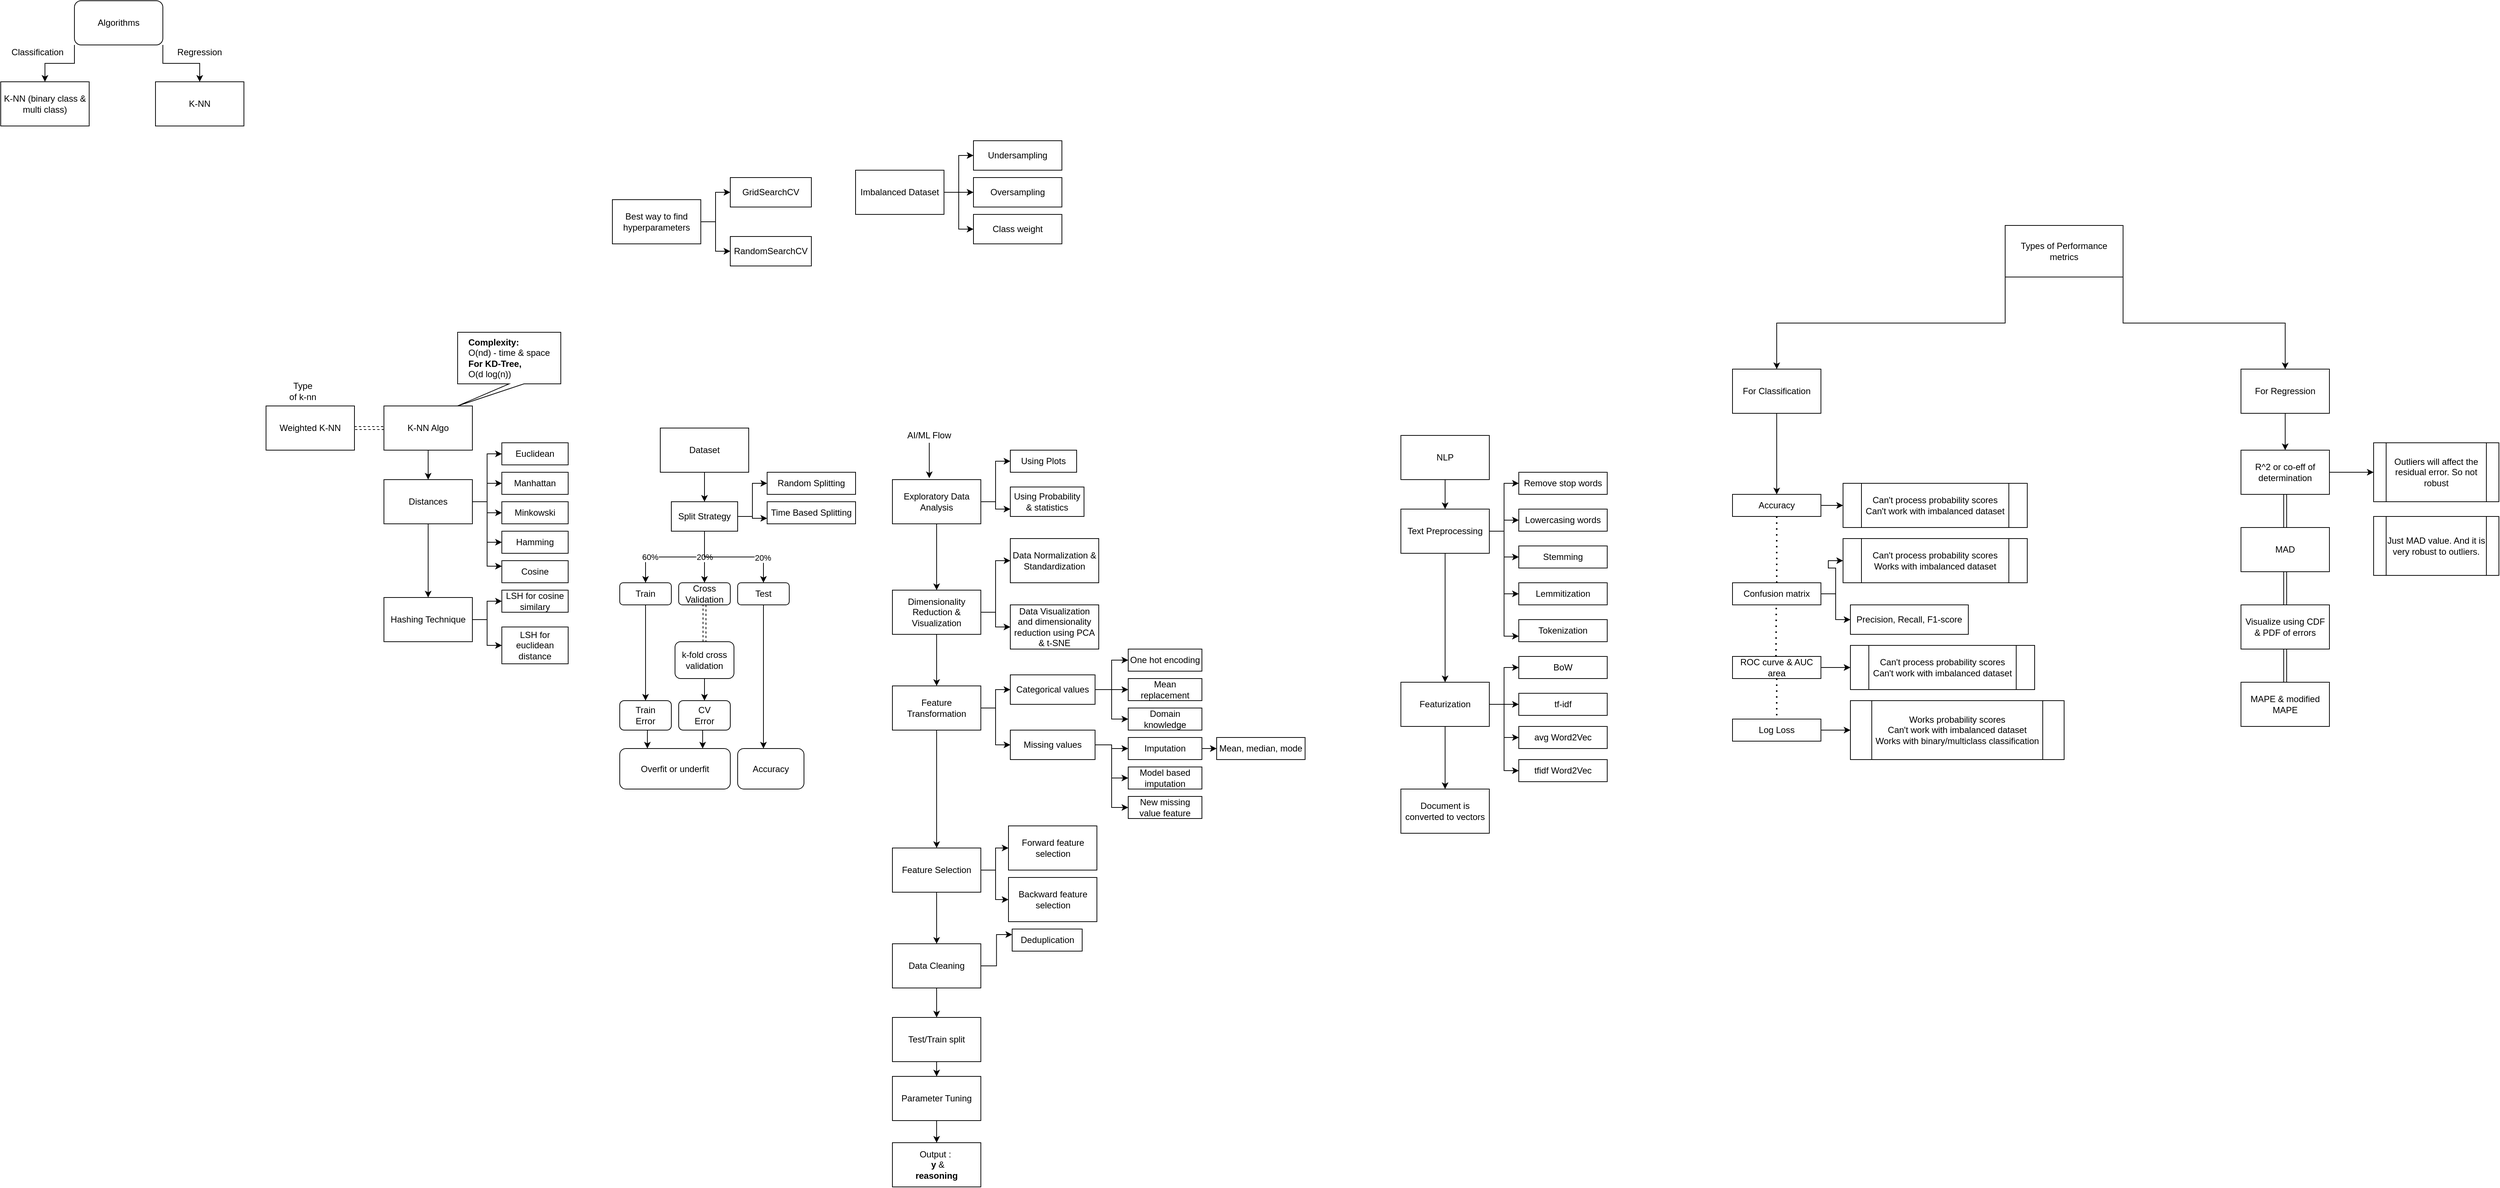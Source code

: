 <mxfile version="14.6.13" type="device"><diagram id="F2ODBDzO7vjDHXGizSf6" name="Page-1"><mxGraphModel dx="1796" dy="1700" grid="1" gridSize="10" guides="1" tooltips="1" connect="1" arrows="1" fold="1" page="1" pageScale="1" pageWidth="850" pageHeight="1100" math="0" shadow="0"><root><mxCell id="0"/><mxCell id="1" parent="0"/><mxCell id="Cwf6KG1BG-QAqQzvERkC-20" value="" style="group" parent="1" vertex="1" connectable="0"><mxGeometry x="1090" y="30" width="300" height="550" as="geometry"/></mxCell><mxCell id="WrWavOq7Yr5DWH5_AyZo-20" value="NLP" style="rounded=0;whiteSpace=wrap;html=1;" parent="Cwf6KG1BG-QAqQzvERkC-20" vertex="1"><mxGeometry width="120" height="60" as="geometry"/></mxCell><mxCell id="WrWavOq7Yr5DWH5_AyZo-21" value="Text Preprocessing" style="rounded=0;whiteSpace=wrap;html=1;" parent="Cwf6KG1BG-QAqQzvERkC-20" vertex="1"><mxGeometry y="100" width="120" height="60" as="geometry"/></mxCell><mxCell id="WrWavOq7Yr5DWH5_AyZo-26" style="edgeStyle=orthogonalEdgeStyle;rounded=0;orthogonalLoop=1;jettySize=auto;html=1;exitX=0.5;exitY=1;exitDx=0;exitDy=0;entryX=0.5;entryY=0;entryDx=0;entryDy=0;" parent="Cwf6KG1BG-QAqQzvERkC-20" source="WrWavOq7Yr5DWH5_AyZo-20" target="WrWavOq7Yr5DWH5_AyZo-21" edge="1"><mxGeometry relative="1" as="geometry"/></mxCell><mxCell id="WrWavOq7Yr5DWH5_AyZo-22" value="Remove stop words" style="rounded=0;whiteSpace=wrap;html=1;" parent="Cwf6KG1BG-QAqQzvERkC-20" vertex="1"><mxGeometry x="160" y="50" width="120" height="30" as="geometry"/></mxCell><mxCell id="WrWavOq7Yr5DWH5_AyZo-27" style="edgeStyle=orthogonalEdgeStyle;rounded=0;orthogonalLoop=1;jettySize=auto;html=1;exitX=1;exitY=0.5;exitDx=0;exitDy=0;entryX=0;entryY=0.5;entryDx=0;entryDy=0;" parent="Cwf6KG1BG-QAqQzvERkC-20" source="WrWavOq7Yr5DWH5_AyZo-21" target="WrWavOq7Yr5DWH5_AyZo-22" edge="1"><mxGeometry relative="1" as="geometry"/></mxCell><mxCell id="WrWavOq7Yr5DWH5_AyZo-24" value="Lowercasing words" style="rounded=0;whiteSpace=wrap;html=1;" parent="Cwf6KG1BG-QAqQzvERkC-20" vertex="1"><mxGeometry x="160" y="100" width="120" height="30" as="geometry"/></mxCell><mxCell id="WrWavOq7Yr5DWH5_AyZo-28" style="edgeStyle=orthogonalEdgeStyle;rounded=0;orthogonalLoop=1;jettySize=auto;html=1;exitX=1;exitY=0.5;exitDx=0;exitDy=0;entryX=0;entryY=0.5;entryDx=0;entryDy=0;" parent="Cwf6KG1BG-QAqQzvERkC-20" source="WrWavOq7Yr5DWH5_AyZo-21" target="WrWavOq7Yr5DWH5_AyZo-24" edge="1"><mxGeometry relative="1" as="geometry"/></mxCell><mxCell id="WrWavOq7Yr5DWH5_AyZo-25" value="Stemming" style="rounded=0;whiteSpace=wrap;html=1;" parent="Cwf6KG1BG-QAqQzvERkC-20" vertex="1"><mxGeometry x="160" y="150" width="120" height="30" as="geometry"/></mxCell><mxCell id="WrWavOq7Yr5DWH5_AyZo-29" style="edgeStyle=orthogonalEdgeStyle;rounded=0;orthogonalLoop=1;jettySize=auto;html=1;exitX=1;exitY=0.5;exitDx=0;exitDy=0;entryX=0;entryY=0.5;entryDx=0;entryDy=0;" parent="Cwf6KG1BG-QAqQzvERkC-20" source="WrWavOq7Yr5DWH5_AyZo-21" target="WrWavOq7Yr5DWH5_AyZo-25" edge="1"><mxGeometry relative="1" as="geometry"/></mxCell><mxCell id="WrWavOq7Yr5DWH5_AyZo-30" value="Lemmitization" style="rounded=0;whiteSpace=wrap;html=1;" parent="Cwf6KG1BG-QAqQzvERkC-20" vertex="1"><mxGeometry x="160" y="200" width="120" height="30" as="geometry"/></mxCell><mxCell id="WrWavOq7Yr5DWH5_AyZo-31" style="edgeStyle=orthogonalEdgeStyle;rounded=0;orthogonalLoop=1;jettySize=auto;html=1;exitX=1;exitY=0.5;exitDx=0;exitDy=0;entryX=0;entryY=0.5;entryDx=0;entryDy=0;" parent="Cwf6KG1BG-QAqQzvERkC-20" source="WrWavOq7Yr5DWH5_AyZo-21" target="WrWavOq7Yr5DWH5_AyZo-30" edge="1"><mxGeometry relative="1" as="geometry"/></mxCell><mxCell id="PNEmw1UrmevMGKhgiC8M-1" value="Tokenization" style="rounded=0;whiteSpace=wrap;html=1;" parent="Cwf6KG1BG-QAqQzvERkC-20" vertex="1"><mxGeometry x="160" y="250" width="120" height="30" as="geometry"/></mxCell><mxCell id="PNEmw1UrmevMGKhgiC8M-2" style="edgeStyle=orthogonalEdgeStyle;rounded=0;orthogonalLoop=1;jettySize=auto;html=1;exitX=1;exitY=0.5;exitDx=0;exitDy=0;entryX=0;entryY=0.75;entryDx=0;entryDy=0;" parent="Cwf6KG1BG-QAqQzvERkC-20" source="WrWavOq7Yr5DWH5_AyZo-21" target="PNEmw1UrmevMGKhgiC8M-1" edge="1"><mxGeometry relative="1" as="geometry"/></mxCell><mxCell id="xm6juGzg31P7nFTGXNyb-53" style="edgeStyle=orthogonalEdgeStyle;rounded=0;orthogonalLoop=1;jettySize=auto;html=1;exitX=1;exitY=0.5;exitDx=0;exitDy=0;entryX=0;entryY=0.5;entryDx=0;entryDy=0;" parent="Cwf6KG1BG-QAqQzvERkC-20" source="PNEmw1UrmevMGKhgiC8M-3" target="xm6juGzg31P7nFTGXNyb-52" edge="1"><mxGeometry relative="1" as="geometry"/></mxCell><mxCell id="PNEmw1UrmevMGKhgiC8M-3" value="Featurization" style="rounded=0;whiteSpace=wrap;html=1;" parent="Cwf6KG1BG-QAqQzvERkC-20" vertex="1"><mxGeometry y="335" width="120" height="60" as="geometry"/></mxCell><mxCell id="PNEmw1UrmevMGKhgiC8M-10" style="edgeStyle=orthogonalEdgeStyle;rounded=0;orthogonalLoop=1;jettySize=auto;html=1;exitX=0.5;exitY=1;exitDx=0;exitDy=0;" parent="Cwf6KG1BG-QAqQzvERkC-20" source="WrWavOq7Yr5DWH5_AyZo-21" target="PNEmw1UrmevMGKhgiC8M-3" edge="1"><mxGeometry relative="1" as="geometry"/></mxCell><mxCell id="PNEmw1UrmevMGKhgiC8M-4" value="BoW" style="rounded=0;whiteSpace=wrap;html=1;" parent="Cwf6KG1BG-QAqQzvERkC-20" vertex="1"><mxGeometry x="160" y="300" width="120" height="30" as="geometry"/></mxCell><mxCell id="PNEmw1UrmevMGKhgiC8M-7" style="edgeStyle=orthogonalEdgeStyle;rounded=0;orthogonalLoop=1;jettySize=auto;html=1;exitX=1;exitY=0.5;exitDx=0;exitDy=0;entryX=0;entryY=0.5;entryDx=0;entryDy=0;" parent="Cwf6KG1BG-QAqQzvERkC-20" source="PNEmw1UrmevMGKhgiC8M-3" target="PNEmw1UrmevMGKhgiC8M-4" edge="1"><mxGeometry relative="1" as="geometry"/></mxCell><mxCell id="PNEmw1UrmevMGKhgiC8M-5" value="tf-idf" style="rounded=0;whiteSpace=wrap;html=1;" parent="Cwf6KG1BG-QAqQzvERkC-20" vertex="1"><mxGeometry x="160" y="350" width="120" height="30" as="geometry"/></mxCell><mxCell id="PNEmw1UrmevMGKhgiC8M-8" style="edgeStyle=orthogonalEdgeStyle;rounded=0;orthogonalLoop=1;jettySize=auto;html=1;exitX=1;exitY=0.5;exitDx=0;exitDy=0;entryX=0;entryY=0.5;entryDx=0;entryDy=0;" parent="Cwf6KG1BG-QAqQzvERkC-20" source="PNEmw1UrmevMGKhgiC8M-3" target="PNEmw1UrmevMGKhgiC8M-5" edge="1"><mxGeometry relative="1" as="geometry"/></mxCell><mxCell id="PNEmw1UrmevMGKhgiC8M-6" value="avg Word2Vec" style="rounded=0;whiteSpace=wrap;html=1;" parent="Cwf6KG1BG-QAqQzvERkC-20" vertex="1"><mxGeometry x="160" y="395" width="120" height="30" as="geometry"/></mxCell><mxCell id="PNEmw1UrmevMGKhgiC8M-9" style="edgeStyle=orthogonalEdgeStyle;rounded=0;orthogonalLoop=1;jettySize=auto;html=1;exitX=1;exitY=0.5;exitDx=0;exitDy=0;entryX=0;entryY=0.5;entryDx=0;entryDy=0;" parent="Cwf6KG1BG-QAqQzvERkC-20" source="PNEmw1UrmevMGKhgiC8M-3" target="PNEmw1UrmevMGKhgiC8M-6" edge="1"><mxGeometry relative="1" as="geometry"/></mxCell><mxCell id="PNEmw1UrmevMGKhgiC8M-49" value="Document is converted to vectors" style="rounded=0;whiteSpace=wrap;html=1;" parent="Cwf6KG1BG-QAqQzvERkC-20" vertex="1"><mxGeometry y="480" width="120" height="60" as="geometry"/></mxCell><mxCell id="PNEmw1UrmevMGKhgiC8M-50" style="edgeStyle=orthogonalEdgeStyle;rounded=0;orthogonalLoop=1;jettySize=auto;html=1;exitX=0.5;exitY=1;exitDx=0;exitDy=0;entryX=0.5;entryY=0;entryDx=0;entryDy=0;" parent="Cwf6KG1BG-QAqQzvERkC-20" source="PNEmw1UrmevMGKhgiC8M-3" target="PNEmw1UrmevMGKhgiC8M-49" edge="1"><mxGeometry relative="1" as="geometry"/></mxCell><mxCell id="xm6juGzg31P7nFTGXNyb-52" value="tfidf Word2Vec" style="rounded=0;whiteSpace=wrap;html=1;" parent="Cwf6KG1BG-QAqQzvERkC-20" vertex="1"><mxGeometry x="160" y="440" width="120" height="30" as="geometry"/></mxCell><mxCell id="Cwf6KG1BG-QAqQzvERkC-17" value="" style="group" parent="1" vertex="1" connectable="0"><mxGeometry x="-450" y="-40" width="410" height="310" as="geometry"/></mxCell><mxCell id="PNEmw1UrmevMGKhgiC8M-12" value="K-NN Algo" style="rounded=0;whiteSpace=wrap;html=1;" parent="Cwf6KG1BG-QAqQzvERkC-17" vertex="1"><mxGeometry x="160" y="30" width="120" height="60" as="geometry"/></mxCell><mxCell id="PNEmw1UrmevMGKhgiC8M-13" value="Distances" style="rounded=0;whiteSpace=wrap;html=1;" parent="Cwf6KG1BG-QAqQzvERkC-17" vertex="1"><mxGeometry x="160" y="130" width="120" height="60" as="geometry"/></mxCell><mxCell id="PNEmw1UrmevMGKhgiC8M-24" value="" style="edgeStyle=orthogonalEdgeStyle;rounded=0;orthogonalLoop=1;jettySize=auto;html=1;" parent="Cwf6KG1BG-QAqQzvERkC-17" source="PNEmw1UrmevMGKhgiC8M-12" target="PNEmw1UrmevMGKhgiC8M-13" edge="1"><mxGeometry relative="1" as="geometry"/></mxCell><mxCell id="PNEmw1UrmevMGKhgiC8M-14" value="Euclidean" style="rounded=0;whiteSpace=wrap;html=1;" parent="Cwf6KG1BG-QAqQzvERkC-17" vertex="1"><mxGeometry x="320" y="80" width="90" height="30" as="geometry"/></mxCell><mxCell id="PNEmw1UrmevMGKhgiC8M-19" style="edgeStyle=orthogonalEdgeStyle;rounded=0;orthogonalLoop=1;jettySize=auto;html=1;exitX=1;exitY=0.5;exitDx=0;exitDy=0;entryX=0;entryY=0.5;entryDx=0;entryDy=0;" parent="Cwf6KG1BG-QAqQzvERkC-17" source="PNEmw1UrmevMGKhgiC8M-13" target="PNEmw1UrmevMGKhgiC8M-14" edge="1"><mxGeometry relative="1" as="geometry"/></mxCell><mxCell id="PNEmw1UrmevMGKhgiC8M-15" value="Manhattan" style="rounded=0;whiteSpace=wrap;html=1;" parent="Cwf6KG1BG-QAqQzvERkC-17" vertex="1"><mxGeometry x="320" y="120" width="90" height="30" as="geometry"/></mxCell><mxCell id="PNEmw1UrmevMGKhgiC8M-20" style="edgeStyle=orthogonalEdgeStyle;rounded=0;orthogonalLoop=1;jettySize=auto;html=1;exitX=1;exitY=0.5;exitDx=0;exitDy=0;entryX=0;entryY=0.5;entryDx=0;entryDy=0;" parent="Cwf6KG1BG-QAqQzvERkC-17" source="PNEmw1UrmevMGKhgiC8M-13" target="PNEmw1UrmevMGKhgiC8M-15" edge="1"><mxGeometry relative="1" as="geometry"/></mxCell><mxCell id="PNEmw1UrmevMGKhgiC8M-16" value="Minkowski" style="rounded=0;whiteSpace=wrap;html=1;" parent="Cwf6KG1BG-QAqQzvERkC-17" vertex="1"><mxGeometry x="320" y="160" width="90" height="30" as="geometry"/></mxCell><mxCell id="PNEmw1UrmevMGKhgiC8M-21" style="edgeStyle=orthogonalEdgeStyle;rounded=0;orthogonalLoop=1;jettySize=auto;html=1;exitX=1;exitY=0.5;exitDx=0;exitDy=0;entryX=0;entryY=0.5;entryDx=0;entryDy=0;" parent="Cwf6KG1BG-QAqQzvERkC-17" source="PNEmw1UrmevMGKhgiC8M-13" target="PNEmw1UrmevMGKhgiC8M-16" edge="1"><mxGeometry relative="1" as="geometry"/></mxCell><mxCell id="PNEmw1UrmevMGKhgiC8M-17" value="Hamming" style="rounded=0;whiteSpace=wrap;html=1;" parent="Cwf6KG1BG-QAqQzvERkC-17" vertex="1"><mxGeometry x="320" y="200" width="90" height="30" as="geometry"/></mxCell><mxCell id="PNEmw1UrmevMGKhgiC8M-22" style="edgeStyle=orthogonalEdgeStyle;rounded=0;orthogonalLoop=1;jettySize=auto;html=1;exitX=1;exitY=0.5;exitDx=0;exitDy=0;entryX=0;entryY=0.5;entryDx=0;entryDy=0;" parent="Cwf6KG1BG-QAqQzvERkC-17" source="PNEmw1UrmevMGKhgiC8M-13" target="PNEmw1UrmevMGKhgiC8M-17" edge="1"><mxGeometry relative="1" as="geometry"/></mxCell><mxCell id="PNEmw1UrmevMGKhgiC8M-18" value="Cosine" style="rounded=0;whiteSpace=wrap;html=1;" parent="Cwf6KG1BG-QAqQzvERkC-17" vertex="1"><mxGeometry x="320" y="240" width="90" height="30" as="geometry"/></mxCell><mxCell id="PNEmw1UrmevMGKhgiC8M-23" style="edgeStyle=orthogonalEdgeStyle;rounded=0;orthogonalLoop=1;jettySize=auto;html=1;exitX=1;exitY=0.5;exitDx=0;exitDy=0;entryX=0;entryY=0.25;entryDx=0;entryDy=0;" parent="Cwf6KG1BG-QAqQzvERkC-17" source="PNEmw1UrmevMGKhgiC8M-13" target="PNEmw1UrmevMGKhgiC8M-18" edge="1"><mxGeometry relative="1" as="geometry"/></mxCell><mxCell id="Cwf6KG1BG-QAqQzvERkC-14" value="" style="edgeStyle=orthogonalEdgeStyle;rounded=0;orthogonalLoop=1;jettySize=auto;html=1;dashed=1;shape=link;" parent="Cwf6KG1BG-QAqQzvERkC-17" source="Cwf6KG1BG-QAqQzvERkC-11" target="PNEmw1UrmevMGKhgiC8M-12" edge="1"><mxGeometry relative="1" as="geometry"/></mxCell><mxCell id="Cwf6KG1BG-QAqQzvERkC-11" value="Weighted K-NN" style="rounded=0;whiteSpace=wrap;html=1;" parent="Cwf6KG1BG-QAqQzvERkC-17" vertex="1"><mxGeometry y="30" width="120" height="60" as="geometry"/></mxCell><mxCell id="Cwf6KG1BG-QAqQzvERkC-16" value="Type of k-nn" style="text;html=1;strokeColor=none;fillColor=none;align=center;verticalAlign=middle;whiteSpace=wrap;rounded=0;" parent="Cwf6KG1BG-QAqQzvERkC-17" vertex="1"><mxGeometry x="30" width="40" height="20" as="geometry"/></mxCell><mxCell id="1Vk41qf_jX3vutOnbQxd-5" style="edgeStyle=orthogonalEdgeStyle;rounded=0;orthogonalLoop=1;jettySize=auto;html=1;exitX=1;exitY=0.5;exitDx=0;exitDy=0;entryX=0;entryY=0.5;entryDx=0;entryDy=0;" parent="Cwf6KG1BG-QAqQzvERkC-17" source="1Vk41qf_jX3vutOnbQxd-1" target="1Vk41qf_jX3vutOnbQxd-3" edge="1"><mxGeometry relative="1" as="geometry"/></mxCell><mxCell id="1Vk41qf_jX3vutOnbQxd-1" value="Hashing Technique" style="rounded=0;whiteSpace=wrap;html=1;" parent="Cwf6KG1BG-QAqQzvERkC-17" vertex="1"><mxGeometry x="160" y="290" width="120" height="60" as="geometry"/></mxCell><mxCell id="1Vk41qf_jX3vutOnbQxd-3" value="LSH for cosine similary" style="rounded=0;whiteSpace=wrap;html=1;" parent="Cwf6KG1BG-QAqQzvERkC-17" vertex="1"><mxGeometry x="320" y="280" width="90" height="30" as="geometry"/></mxCell><mxCell id="Cwf6KG1BG-QAqQzvERkC-18" value="" style="group" parent="1" vertex="1" connectable="0"><mxGeometry x="30" y="20" width="340" height="510" as="geometry"/></mxCell><mxCell id="PNEmw1UrmevMGKhgiC8M-25" value="Split Strategy" style="rounded=0;whiteSpace=wrap;html=1;" parent="Cwf6KG1BG-QAqQzvERkC-18" vertex="1"><mxGeometry x="70" y="100" width="90" height="40" as="geometry"/></mxCell><mxCell id="PNEmw1UrmevMGKhgiC8M-26" value="Train" style="rounded=1;whiteSpace=wrap;html=1;" parent="Cwf6KG1BG-QAqQzvERkC-18" vertex="1"><mxGeometry y="210" width="70" height="30" as="geometry"/></mxCell><mxCell id="PNEmw1UrmevMGKhgiC8M-29" style="edgeStyle=orthogonalEdgeStyle;rounded=0;orthogonalLoop=1;jettySize=auto;html=1;exitX=0.5;exitY=1;exitDx=0;exitDy=0;entryX=0.5;entryY=0;entryDx=0;entryDy=0;" parent="Cwf6KG1BG-QAqQzvERkC-18" source="PNEmw1UrmevMGKhgiC8M-25" target="PNEmw1UrmevMGKhgiC8M-26" edge="1"><mxGeometry relative="1" as="geometry"/></mxCell><mxCell id="PNEmw1UrmevMGKhgiC8M-34" value="60%" style="edgeLabel;html=1;align=center;verticalAlign=middle;resizable=0;points=[];" parent="PNEmw1UrmevMGKhgiC8M-29" vertex="1" connectable="0"><mxGeometry x="0.462" relative="1" as="geometry"><mxPoint as="offset"/></mxGeometry></mxCell><mxCell id="PNEmw1UrmevMGKhgiC8M-27" value="Cross Validation" style="rounded=1;whiteSpace=wrap;html=1;" parent="Cwf6KG1BG-QAqQzvERkC-18" vertex="1"><mxGeometry x="80" y="210" width="70" height="30" as="geometry"/></mxCell><mxCell id="Cwf6KG1BG-QAqQzvERkC-5" value="20%" style="edgeStyle=orthogonalEdgeStyle;rounded=0;orthogonalLoop=1;jettySize=auto;html=1;exitX=0.5;exitY=1;exitDx=0;exitDy=0;entryX=0.5;entryY=0;entryDx=0;entryDy=0;" parent="Cwf6KG1BG-QAqQzvERkC-18" source="PNEmw1UrmevMGKhgiC8M-25" target="PNEmw1UrmevMGKhgiC8M-27" edge="1"><mxGeometry relative="1" as="geometry"/></mxCell><mxCell id="PNEmw1UrmevMGKhgiC8M-28" value="Test" style="rounded=1;whiteSpace=wrap;html=1;" parent="Cwf6KG1BG-QAqQzvERkC-18" vertex="1"><mxGeometry x="160" y="210" width="70" height="30" as="geometry"/></mxCell><mxCell id="PNEmw1UrmevMGKhgiC8M-31" style="edgeStyle=orthogonalEdgeStyle;rounded=0;orthogonalLoop=1;jettySize=auto;html=1;exitX=0.5;exitY=1;exitDx=0;exitDy=0;entryX=0.5;entryY=0;entryDx=0;entryDy=0;" parent="Cwf6KG1BG-QAqQzvERkC-18" source="PNEmw1UrmevMGKhgiC8M-25" target="PNEmw1UrmevMGKhgiC8M-28" edge="1"><mxGeometry relative="1" as="geometry"/></mxCell><mxCell id="PNEmw1UrmevMGKhgiC8M-36" value="20%" style="edgeLabel;html=1;align=center;verticalAlign=middle;resizable=0;points=[];" parent="PNEmw1UrmevMGKhgiC8M-31" vertex="1" connectable="0"><mxGeometry x="0.523" y="-1" relative="1" as="geometry"><mxPoint as="offset"/></mxGeometry></mxCell><mxCell id="PNEmw1UrmevMGKhgiC8M-32" value="k-fold cross validation" style="rounded=1;whiteSpace=wrap;html=1;" parent="Cwf6KG1BG-QAqQzvERkC-18" vertex="1"><mxGeometry x="75" y="290" width="80" height="50" as="geometry"/></mxCell><mxCell id="Cwf6KG1BG-QAqQzvERkC-15" value="" style="edgeStyle=orthogonalEdgeStyle;shape=link;rounded=0;orthogonalLoop=1;jettySize=auto;html=1;dashed=1;" parent="Cwf6KG1BG-QAqQzvERkC-18" source="PNEmw1UrmevMGKhgiC8M-27" target="PNEmw1UrmevMGKhgiC8M-32" edge="1"><mxGeometry relative="1" as="geometry"/></mxCell><mxCell id="PNEmw1UrmevMGKhgiC8M-38" value="Train&lt;br&gt;Error" style="rounded=1;whiteSpace=wrap;html=1;" parent="Cwf6KG1BG-QAqQzvERkC-18" vertex="1"><mxGeometry y="370" width="70" height="40" as="geometry"/></mxCell><mxCell id="PNEmw1UrmevMGKhgiC8M-40" style="edgeStyle=orthogonalEdgeStyle;rounded=0;orthogonalLoop=1;jettySize=auto;html=1;exitX=0.5;exitY=1;exitDx=0;exitDy=0;entryX=0.5;entryY=0;entryDx=0;entryDy=0;" parent="Cwf6KG1BG-QAqQzvERkC-18" source="PNEmw1UrmevMGKhgiC8M-26" target="PNEmw1UrmevMGKhgiC8M-38" edge="1"><mxGeometry relative="1" as="geometry"/></mxCell><mxCell id="PNEmw1UrmevMGKhgiC8M-39" value="CV&lt;br&gt;Error" style="rounded=1;whiteSpace=wrap;html=1;" parent="Cwf6KG1BG-QAqQzvERkC-18" vertex="1"><mxGeometry x="80" y="370" width="70" height="40" as="geometry"/></mxCell><mxCell id="PNEmw1UrmevMGKhgiC8M-41" style="edgeStyle=orthogonalEdgeStyle;rounded=0;orthogonalLoop=1;jettySize=auto;html=1;exitX=0.5;exitY=1;exitDx=0;exitDy=0;entryX=0.5;entryY=0;entryDx=0;entryDy=0;" parent="Cwf6KG1BG-QAqQzvERkC-18" source="PNEmw1UrmevMGKhgiC8M-32" target="PNEmw1UrmevMGKhgiC8M-39" edge="1"><mxGeometry relative="1" as="geometry"/></mxCell><mxCell id="PNEmw1UrmevMGKhgiC8M-42" value="Overfit or underfit" style="rounded=1;whiteSpace=wrap;html=1;" parent="Cwf6KG1BG-QAqQzvERkC-18" vertex="1"><mxGeometry y="435" width="150" height="55" as="geometry"/></mxCell><mxCell id="PNEmw1UrmevMGKhgiC8M-43" style="edgeStyle=orthogonalEdgeStyle;rounded=0;orthogonalLoop=1;jettySize=auto;html=1;exitX=0.5;exitY=1;exitDx=0;exitDy=0;entryX=0.25;entryY=0;entryDx=0;entryDy=0;" parent="Cwf6KG1BG-QAqQzvERkC-18" source="PNEmw1UrmevMGKhgiC8M-38" target="PNEmw1UrmevMGKhgiC8M-42" edge="1"><mxGeometry relative="1" as="geometry"/></mxCell><mxCell id="PNEmw1UrmevMGKhgiC8M-44" style="edgeStyle=orthogonalEdgeStyle;rounded=0;orthogonalLoop=1;jettySize=auto;html=1;exitX=0.5;exitY=1;exitDx=0;exitDy=0;entryX=0.75;entryY=0;entryDx=0;entryDy=0;" parent="Cwf6KG1BG-QAqQzvERkC-18" source="PNEmw1UrmevMGKhgiC8M-39" target="PNEmw1UrmevMGKhgiC8M-42" edge="1"><mxGeometry relative="1" as="geometry"/></mxCell><mxCell id="PNEmw1UrmevMGKhgiC8M-47" value="Accuracy" style="rounded=1;whiteSpace=wrap;html=1;" parent="Cwf6KG1BG-QAqQzvERkC-18" vertex="1"><mxGeometry x="160" y="435" width="90" height="55" as="geometry"/></mxCell><mxCell id="PNEmw1UrmevMGKhgiC8M-48" style="edgeStyle=orthogonalEdgeStyle;rounded=0;orthogonalLoop=1;jettySize=auto;html=1;exitX=0.5;exitY=1;exitDx=0;exitDy=0;entryX=0.389;entryY=0;entryDx=0;entryDy=0;entryPerimeter=0;" parent="Cwf6KG1BG-QAqQzvERkC-18" source="PNEmw1UrmevMGKhgiC8M-28" target="PNEmw1UrmevMGKhgiC8M-47" edge="1"><mxGeometry relative="1" as="geometry"/></mxCell><mxCell id="Cwf6KG1BG-QAqQzvERkC-1" value="Random Splitting" style="rounded=0;whiteSpace=wrap;html=1;" parent="Cwf6KG1BG-QAqQzvERkC-18" vertex="1"><mxGeometry x="200" y="60" width="120" height="30" as="geometry"/></mxCell><mxCell id="Cwf6KG1BG-QAqQzvERkC-9" style="edgeStyle=orthogonalEdgeStyle;rounded=0;orthogonalLoop=1;jettySize=auto;html=1;exitX=1;exitY=0.5;exitDx=0;exitDy=0;entryX=0;entryY=0.5;entryDx=0;entryDy=0;" parent="Cwf6KG1BG-QAqQzvERkC-18" source="PNEmw1UrmevMGKhgiC8M-25" target="Cwf6KG1BG-QAqQzvERkC-1" edge="1"><mxGeometry relative="1" as="geometry"/></mxCell><mxCell id="Cwf6KG1BG-QAqQzvERkC-2" value="Time Based Splitting" style="rounded=0;whiteSpace=wrap;html=1;" parent="Cwf6KG1BG-QAqQzvERkC-18" vertex="1"><mxGeometry x="200" y="100" width="120" height="30" as="geometry"/></mxCell><mxCell id="Cwf6KG1BG-QAqQzvERkC-10" style="edgeStyle=orthogonalEdgeStyle;rounded=0;orthogonalLoop=1;jettySize=auto;html=1;exitX=1;exitY=0.5;exitDx=0;exitDy=0;entryX=0;entryY=0.75;entryDx=0;entryDy=0;" parent="Cwf6KG1BG-QAqQzvERkC-18" source="PNEmw1UrmevMGKhgiC8M-25" target="Cwf6KG1BG-QAqQzvERkC-2" edge="1"><mxGeometry relative="1" as="geometry"/></mxCell><mxCell id="Cwf6KG1BG-QAqQzvERkC-8" style="edgeStyle=orthogonalEdgeStyle;rounded=0;orthogonalLoop=1;jettySize=auto;html=1;exitX=0.5;exitY=1;exitDx=0;exitDy=0;entryX=0.5;entryY=0;entryDx=0;entryDy=0;" parent="Cwf6KG1BG-QAqQzvERkC-18" source="Cwf6KG1BG-QAqQzvERkC-7" target="PNEmw1UrmevMGKhgiC8M-25" edge="1"><mxGeometry relative="1" as="geometry"/></mxCell><mxCell id="Cwf6KG1BG-QAqQzvERkC-7" value="Dataset" style="rounded=0;whiteSpace=wrap;html=1;" parent="Cwf6KG1BG-QAqQzvERkC-18" vertex="1"><mxGeometry x="55" width="120" height="60" as="geometry"/></mxCell><mxCell id="xm6juGzg31P7nFTGXNyb-12" style="edgeStyle=orthogonalEdgeStyle;rounded=0;orthogonalLoop=1;jettySize=auto;html=1;exitX=0;exitY=1;exitDx=0;exitDy=0;" parent="1" source="Cwf6KG1BG-QAqQzvERkC-24" target="xm6juGzg31P7nFTGXNyb-10" edge="1"><mxGeometry relative="1" as="geometry"/></mxCell><mxCell id="xm6juGzg31P7nFTGXNyb-13" style="edgeStyle=orthogonalEdgeStyle;rounded=0;orthogonalLoop=1;jettySize=auto;html=1;exitX=1;exitY=1;exitDx=0;exitDy=0;" parent="1" source="Cwf6KG1BG-QAqQzvERkC-24" target="xm6juGzg31P7nFTGXNyb-11" edge="1"><mxGeometry relative="1" as="geometry"/></mxCell><mxCell id="Cwf6KG1BG-QAqQzvERkC-24" value="Algorithms" style="rounded=1;whiteSpace=wrap;html=1;" parent="1" vertex="1"><mxGeometry x="-710" y="-560" width="120" height="60" as="geometry"/></mxCell><mxCell id="1Vk41qf_jX3vutOnbQxd-2" style="edgeStyle=orthogonalEdgeStyle;rounded=0;orthogonalLoop=1;jettySize=auto;html=1;exitX=0.5;exitY=1;exitDx=0;exitDy=0;" parent="1" source="PNEmw1UrmevMGKhgiC8M-13" edge="1"><mxGeometry relative="1" as="geometry"><mxPoint x="-230" y="250" as="targetPoint"/></mxGeometry></mxCell><mxCell id="1Vk41qf_jX3vutOnbQxd-4" value="LSH for euclidean distance" style="rounded=0;whiteSpace=wrap;html=1;" parent="1" vertex="1"><mxGeometry x="-130" y="290" width="90" height="50" as="geometry"/></mxCell><mxCell id="1Vk41qf_jX3vutOnbQxd-6" style="edgeStyle=orthogonalEdgeStyle;rounded=0;orthogonalLoop=1;jettySize=auto;html=1;exitX=1;exitY=0.5;exitDx=0;exitDy=0;entryX=0;entryY=0.5;entryDx=0;entryDy=0;" parent="1" source="1Vk41qf_jX3vutOnbQxd-1" target="1Vk41qf_jX3vutOnbQxd-4" edge="1"><mxGeometry relative="1" as="geometry"/></mxCell><mxCell id="1Vk41qf_jX3vutOnbQxd-10" style="edgeStyle=orthogonalEdgeStyle;rounded=0;orthogonalLoop=1;jettySize=auto;html=1;exitX=1;exitY=0.5;exitDx=0;exitDy=0;entryX=0;entryY=0.5;entryDx=0;entryDy=0;" parent="1" source="1Vk41qf_jX3vutOnbQxd-7" target="1Vk41qf_jX3vutOnbQxd-9" edge="1"><mxGeometry relative="1" as="geometry"><mxPoint x="160" y="-220" as="targetPoint"/></mxGeometry></mxCell><mxCell id="1Vk41qf_jX3vutOnbQxd-12" style="edgeStyle=orthogonalEdgeStyle;rounded=0;orthogonalLoop=1;jettySize=auto;html=1;exitX=1;exitY=0.5;exitDx=0;exitDy=0;entryX=0;entryY=0.5;entryDx=0;entryDy=0;" parent="1" source="1Vk41qf_jX3vutOnbQxd-7" target="1Vk41qf_jX3vutOnbQxd-8" edge="1"><mxGeometry relative="1" as="geometry"/></mxCell><mxCell id="1Vk41qf_jX3vutOnbQxd-7" value="Best way to find hyperparameters" style="rounded=0;whiteSpace=wrap;html=1;" parent="1" vertex="1"><mxGeometry x="20" y="-290" width="120" height="60" as="geometry"/></mxCell><mxCell id="1Vk41qf_jX3vutOnbQxd-8" value="GridSearchCV" style="rounded=0;whiteSpace=wrap;html=1;" parent="1" vertex="1"><mxGeometry x="180" y="-320" width="110" height="40" as="geometry"/></mxCell><mxCell id="1Vk41qf_jX3vutOnbQxd-9" value="RandomSearchCV" style="rounded=0;whiteSpace=wrap;html=1;" parent="1" vertex="1"><mxGeometry x="180" y="-240" width="110" height="40" as="geometry"/></mxCell><mxCell id="xm6juGzg31P7nFTGXNyb-5" value="&lt;div style=&quot;text-align: left&quot;&gt;&lt;b&gt;Complexity:&lt;/b&gt;&lt;/div&gt;&lt;div style=&quot;text-align: left&quot;&gt;O(nd) - time &amp;amp; space&lt;/div&gt;&lt;div style=&quot;text-align: left&quot;&gt;&lt;b&gt;For KD-Tree,&lt;/b&gt;&lt;/div&gt;&lt;div style=&quot;text-align: left&quot;&gt;O(d log(n))&lt;/div&gt;" style="shape=callout;whiteSpace=wrap;html=1;perimeter=calloutPerimeter;position2=0;" parent="1" vertex="1"><mxGeometry x="-190" y="-110" width="140" height="100" as="geometry"/></mxCell><mxCell id="xm6juGzg31P7nFTGXNyb-10" value="K-NN (binary class &amp;amp; multi class)" style="rounded=0;whiteSpace=wrap;html=1;" parent="1" vertex="1"><mxGeometry x="-810" y="-450" width="120" height="60" as="geometry"/></mxCell><mxCell id="xm6juGzg31P7nFTGXNyb-11" value="K-NN" style="rounded=0;whiteSpace=wrap;html=1;" parent="1" vertex="1"><mxGeometry x="-600" y="-450" width="120" height="60" as="geometry"/></mxCell><mxCell id="xm6juGzg31P7nFTGXNyb-14" value="Classification" style="text;html=1;strokeColor=none;fillColor=none;align=center;verticalAlign=middle;whiteSpace=wrap;rounded=0;" parent="1" vertex="1"><mxGeometry x="-780" y="-500" width="40" height="20" as="geometry"/></mxCell><mxCell id="xm6juGzg31P7nFTGXNyb-15" value="Regression" style="text;html=1;strokeColor=none;fillColor=none;align=center;verticalAlign=middle;whiteSpace=wrap;rounded=0;" parent="1" vertex="1"><mxGeometry x="-560" y="-500" width="40" height="20" as="geometry"/></mxCell><mxCell id="xm6juGzg31P7nFTGXNyb-22" style="edgeStyle=orthogonalEdgeStyle;rounded=0;orthogonalLoop=1;jettySize=auto;html=1;exitX=1;exitY=0.5;exitDx=0;exitDy=0;entryX=0;entryY=0.5;entryDx=0;entryDy=0;" parent="1" source="xm6juGzg31P7nFTGXNyb-17" target="xm6juGzg31P7nFTGXNyb-18" edge="1"><mxGeometry relative="1" as="geometry"/></mxCell><mxCell id="xm6juGzg31P7nFTGXNyb-23" style="edgeStyle=orthogonalEdgeStyle;rounded=0;orthogonalLoop=1;jettySize=auto;html=1;exitX=1;exitY=0.5;exitDx=0;exitDy=0;entryX=0;entryY=0.5;entryDx=0;entryDy=0;" parent="1" source="xm6juGzg31P7nFTGXNyb-17" target="xm6juGzg31P7nFTGXNyb-20" edge="1"><mxGeometry relative="1" as="geometry"/></mxCell><mxCell id="xm6juGzg31P7nFTGXNyb-24" style="edgeStyle=orthogonalEdgeStyle;rounded=0;orthogonalLoop=1;jettySize=auto;html=1;exitX=1;exitY=0.5;exitDx=0;exitDy=0;entryX=0;entryY=0.5;entryDx=0;entryDy=0;" parent="1" source="xm6juGzg31P7nFTGXNyb-17" target="xm6juGzg31P7nFTGXNyb-21" edge="1"><mxGeometry relative="1" as="geometry"/></mxCell><mxCell id="xm6juGzg31P7nFTGXNyb-17" value="Imbalanced Dataset" style="rounded=0;whiteSpace=wrap;html=1;" parent="1" vertex="1"><mxGeometry x="350" y="-330" width="120" height="60" as="geometry"/></mxCell><mxCell id="xm6juGzg31P7nFTGXNyb-18" value="Undersampling" style="rounded=0;whiteSpace=wrap;html=1;" parent="1" vertex="1"><mxGeometry x="510" y="-370" width="120" height="40" as="geometry"/></mxCell><mxCell id="xm6juGzg31P7nFTGXNyb-20" value="Oversampling" style="rounded=0;whiteSpace=wrap;html=1;" parent="1" vertex="1"><mxGeometry x="510" y="-320" width="120" height="40" as="geometry"/></mxCell><mxCell id="xm6juGzg31P7nFTGXNyb-21" value="Class weight" style="rounded=0;whiteSpace=wrap;html=1;" parent="1" vertex="1"><mxGeometry x="510" y="-270" width="120" height="40" as="geometry"/></mxCell><mxCell id="Cwf6KG1BG-QAqQzvERkC-21" value="Test/Train split" style="rounded=0;whiteSpace=wrap;html=1;" parent="1" vertex="1"><mxGeometry x="400" y="820" width="120" height="60" as="geometry"/></mxCell><mxCell id="Cwf6KG1BG-QAqQzvERkC-22" value="" style="edgeStyle=orthogonalEdgeStyle;rounded=0;orthogonalLoop=1;jettySize=auto;html=1;" parent="1" source="WrWavOq7Yr5DWH5_AyZo-14" target="Cwf6KG1BG-QAqQzvERkC-21" edge="1"><mxGeometry x="400" y="230" as="geometry"/></mxCell><mxCell id="WrWavOq7Yr5DWH5_AyZo-1" value="AI/ML Flow" style="text;html=1;strokeColor=none;fillColor=none;align=center;verticalAlign=middle;whiteSpace=wrap;rounded=0;" parent="1" vertex="1"><mxGeometry x="400" y="20" width="100" height="20" as="geometry"/></mxCell><mxCell id="WrWavOq7Yr5DWH5_AyZo-2" value="Exploratory Data Analysis" style="rounded=0;whiteSpace=wrap;html=1;" parent="1" vertex="1"><mxGeometry x="400" y="90" width="120" height="60" as="geometry"/></mxCell><mxCell id="WrWavOq7Yr5DWH5_AyZo-3" style="edgeStyle=orthogonalEdgeStyle;rounded=0;orthogonalLoop=1;jettySize=auto;html=1;exitX=0.5;exitY=1;exitDx=0;exitDy=0;entryX=0.417;entryY=-0.033;entryDx=0;entryDy=0;entryPerimeter=0;" parent="1" source="WrWavOq7Yr5DWH5_AyZo-1" target="WrWavOq7Yr5DWH5_AyZo-2" edge="1"><mxGeometry x="400" y="20" as="geometry"/></mxCell><mxCell id="WrWavOq7Yr5DWH5_AyZo-4" value="Using Plots" style="rounded=0;whiteSpace=wrap;html=1;" parent="1" vertex="1"><mxGeometry x="560" y="50" width="90" height="30" as="geometry"/></mxCell><mxCell id="WrWavOq7Yr5DWH5_AyZo-7" style="edgeStyle=orthogonalEdgeStyle;rounded=0;orthogonalLoop=1;jettySize=auto;html=1;exitX=1;exitY=0.5;exitDx=0;exitDy=0;entryX=0;entryY=0.5;entryDx=0;entryDy=0;" parent="1" source="WrWavOq7Yr5DWH5_AyZo-2" target="WrWavOq7Yr5DWH5_AyZo-4" edge="1"><mxGeometry x="400" y="20" as="geometry"/></mxCell><mxCell id="WrWavOq7Yr5DWH5_AyZo-5" value="Using Probability &amp;amp; statistics" style="rounded=0;whiteSpace=wrap;html=1;" parent="1" vertex="1"><mxGeometry x="560" y="100" width="100" height="40" as="geometry"/></mxCell><mxCell id="WrWavOq7Yr5DWH5_AyZo-8" style="edgeStyle=orthogonalEdgeStyle;rounded=0;orthogonalLoop=1;jettySize=auto;html=1;exitX=1;exitY=0.5;exitDx=0;exitDy=0;entryX=0;entryY=0.75;entryDx=0;entryDy=0;" parent="1" source="WrWavOq7Yr5DWH5_AyZo-2" target="WrWavOq7Yr5DWH5_AyZo-5" edge="1"><mxGeometry x="400" y="20" as="geometry"/></mxCell><mxCell id="xm6juGzg31P7nFTGXNyb-50" style="edgeStyle=orthogonalEdgeStyle;rounded=0;orthogonalLoop=1;jettySize=auto;html=1;exitX=0.5;exitY=1;exitDx=0;exitDy=0;entryX=0.5;entryY=0;entryDx=0;entryDy=0;" parent="1" source="WrWavOq7Yr5DWH5_AyZo-6" target="xm6juGzg31P7nFTGXNyb-38" edge="1"><mxGeometry relative="1" as="geometry"/></mxCell><mxCell id="WrWavOq7Yr5DWH5_AyZo-6" value="Dimensionality Reduction &amp;amp; Visualization" style="rounded=0;whiteSpace=wrap;html=1;" parent="1" vertex="1"><mxGeometry x="400" y="240" width="120" height="60" as="geometry"/></mxCell><mxCell id="WrWavOq7Yr5DWH5_AyZo-9" style="edgeStyle=orthogonalEdgeStyle;rounded=0;orthogonalLoop=1;jettySize=auto;html=1;exitX=0.5;exitY=1;exitDx=0;exitDy=0;entryX=0.5;entryY=0;entryDx=0;entryDy=0;" parent="1" source="WrWavOq7Yr5DWH5_AyZo-2" target="WrWavOq7Yr5DWH5_AyZo-6" edge="1"><mxGeometry x="400" y="20" as="geometry"/></mxCell><mxCell id="WrWavOq7Yr5DWH5_AyZo-10" value="Data Normalization &amp;amp; Standardization" style="rounded=0;whiteSpace=wrap;html=1;" parent="1" vertex="1"><mxGeometry x="560" y="170" width="120" height="60" as="geometry"/></mxCell><mxCell id="WrWavOq7Yr5DWH5_AyZo-12" style="edgeStyle=orthogonalEdgeStyle;rounded=0;orthogonalLoop=1;jettySize=auto;html=1;exitX=1;exitY=0.5;exitDx=0;exitDy=0;entryX=0;entryY=0.5;entryDx=0;entryDy=0;" parent="1" source="WrWavOq7Yr5DWH5_AyZo-6" target="WrWavOq7Yr5DWH5_AyZo-10" edge="1"><mxGeometry x="400" y="20" as="geometry"/></mxCell><mxCell id="WrWavOq7Yr5DWH5_AyZo-11" value="Data Visualization and dimensionality reduction using PCA &amp;amp; t-SNE" style="rounded=0;whiteSpace=wrap;html=1;" parent="1" vertex="1"><mxGeometry x="560" y="260" width="120" height="60" as="geometry"/></mxCell><mxCell id="WrWavOq7Yr5DWH5_AyZo-13" style="edgeStyle=orthogonalEdgeStyle;rounded=0;orthogonalLoop=1;jettySize=auto;html=1;exitX=1;exitY=0.5;exitDx=0;exitDy=0;entryX=0;entryY=0.5;entryDx=0;entryDy=0;" parent="1" source="WrWavOq7Yr5DWH5_AyZo-6" target="WrWavOq7Yr5DWH5_AyZo-11" edge="1"><mxGeometry x="400" y="20" as="geometry"/></mxCell><mxCell id="WrWavOq7Yr5DWH5_AyZo-14" value="Data Cleaning" style="rounded=0;whiteSpace=wrap;html=1;" parent="1" vertex="1"><mxGeometry x="400" y="720" width="120" height="60" as="geometry"/></mxCell><mxCell id="WrWavOq7Yr5DWH5_AyZo-16" value="Deduplication" style="rounded=0;whiteSpace=wrap;html=1;" parent="1" vertex="1"><mxGeometry x="562.5" y="700" width="95" height="30" as="geometry"/></mxCell><mxCell id="WrWavOq7Yr5DWH5_AyZo-18" style="edgeStyle=orthogonalEdgeStyle;rounded=0;orthogonalLoop=1;jettySize=auto;html=1;exitX=1;exitY=0.5;exitDx=0;exitDy=0;entryX=0;entryY=0.25;entryDx=0;entryDy=0;" parent="1" source="WrWavOq7Yr5DWH5_AyZo-14" target="WrWavOq7Yr5DWH5_AyZo-16" edge="1"><mxGeometry x="400" y="230" as="geometry"/></mxCell><mxCell id="xm6juGzg31P7nFTGXNyb-32" style="edgeStyle=orthogonalEdgeStyle;rounded=0;orthogonalLoop=1;jettySize=auto;html=1;exitX=1;exitY=0.5;exitDx=0;exitDy=0;entryX=0;entryY=0.5;entryDx=0;entryDy=0;" parent="1" source="xm6juGzg31P7nFTGXNyb-1" target="xm6juGzg31P7nFTGXNyb-31" edge="1"><mxGeometry relative="1" as="geometry"/></mxCell><mxCell id="xm6juGzg31P7nFTGXNyb-34" style="edgeStyle=orthogonalEdgeStyle;rounded=0;orthogonalLoop=1;jettySize=auto;html=1;exitX=1;exitY=0.5;exitDx=0;exitDy=0;entryX=0;entryY=0.5;entryDx=0;entryDy=0;" parent="1" source="xm6juGzg31P7nFTGXNyb-1" target="xm6juGzg31P7nFTGXNyb-33" edge="1"><mxGeometry relative="1" as="geometry"/></mxCell><mxCell id="xm6juGzg31P7nFTGXNyb-39" value="" style="edgeStyle=orthogonalEdgeStyle;rounded=0;orthogonalLoop=1;jettySize=auto;html=1;" parent="1" source="xm6juGzg31P7nFTGXNyb-1" target="WrWavOq7Yr5DWH5_AyZo-14" edge="1"><mxGeometry relative="1" as="geometry"/></mxCell><mxCell id="xm6juGzg31P7nFTGXNyb-1" value="Feature Selection" style="rounded=0;whiteSpace=wrap;html=1;" parent="1" vertex="1"><mxGeometry x="400" y="590" width="120" height="60" as="geometry"/></mxCell><mxCell id="xm6juGzg31P7nFTGXNyb-26" value="" style="edgeStyle=orthogonalEdgeStyle;rounded=0;orthogonalLoop=1;jettySize=auto;html=1;" parent="1" source="1Vk41qf_jX3vutOnbQxd-13" target="xm6juGzg31P7nFTGXNyb-25" edge="1"><mxGeometry relative="1" as="geometry"/></mxCell><mxCell id="1Vk41qf_jX3vutOnbQxd-13" value="Parameter Tuning" style="rounded=0;whiteSpace=wrap;html=1;" parent="1" vertex="1"><mxGeometry x="400" y="900" width="120" height="60" as="geometry"/></mxCell><mxCell id="1Vk41qf_jX3vutOnbQxd-14" value="" style="edgeStyle=orthogonalEdgeStyle;rounded=0;orthogonalLoop=1;jettySize=auto;html=1;" parent="1" source="Cwf6KG1BG-QAqQzvERkC-21" target="1Vk41qf_jX3vutOnbQxd-13" edge="1"><mxGeometry relative="1" as="geometry"/></mxCell><mxCell id="xm6juGzg31P7nFTGXNyb-25" value="Output :&amp;nbsp;&lt;br&gt;&lt;b&gt;&amp;nbsp;y &lt;/b&gt;&amp;amp;&lt;br&gt;&lt;b&gt;reasoning&lt;/b&gt;" style="rounded=0;whiteSpace=wrap;html=1;" parent="1" vertex="1"><mxGeometry x="400" y="990" width="120" height="60" as="geometry"/></mxCell><mxCell id="xm6juGzg31P7nFTGXNyb-31" value="Forward feature selection" style="rounded=0;whiteSpace=wrap;html=1;" parent="1" vertex="1"><mxGeometry x="557.5" y="560" width="120" height="60" as="geometry"/></mxCell><mxCell id="xm6juGzg31P7nFTGXNyb-33" value="Backward feature selection" style="rounded=0;whiteSpace=wrap;html=1;" parent="1" vertex="1"><mxGeometry x="557.5" y="630" width="120" height="60" as="geometry"/></mxCell><mxCell id="xm6juGzg31P7nFTGXNyb-42" style="edgeStyle=orthogonalEdgeStyle;rounded=0;orthogonalLoop=1;jettySize=auto;html=1;exitX=1;exitY=0.5;exitDx=0;exitDy=0;" parent="1" source="xm6juGzg31P7nFTGXNyb-38" target="xm6juGzg31P7nFTGXNyb-41" edge="1"><mxGeometry relative="1" as="geometry"/></mxCell><mxCell id="xm6juGzg31P7nFTGXNyb-51" style="edgeStyle=orthogonalEdgeStyle;rounded=0;orthogonalLoop=1;jettySize=auto;html=1;exitX=0.5;exitY=1;exitDx=0;exitDy=0;entryX=0.5;entryY=0;entryDx=0;entryDy=0;" parent="1" source="xm6juGzg31P7nFTGXNyb-38" target="xm6juGzg31P7nFTGXNyb-1" edge="1"><mxGeometry relative="1" as="geometry"/></mxCell><mxCell id="xm6juGzg31P7nFTGXNyb-55" style="edgeStyle=orthogonalEdgeStyle;rounded=0;orthogonalLoop=1;jettySize=auto;html=1;exitX=1;exitY=0.5;exitDx=0;exitDy=0;entryX=0;entryY=0.5;entryDx=0;entryDy=0;" parent="1" source="xm6juGzg31P7nFTGXNyb-38" target="xm6juGzg31P7nFTGXNyb-54" edge="1"><mxGeometry relative="1" as="geometry"/></mxCell><mxCell id="xm6juGzg31P7nFTGXNyb-38" value="Feature Transformation" style="rounded=0;whiteSpace=wrap;html=1;" parent="1" vertex="1"><mxGeometry x="400" y="370" width="120" height="60" as="geometry"/></mxCell><mxCell id="xm6juGzg31P7nFTGXNyb-47" style="edgeStyle=orthogonalEdgeStyle;rounded=0;orthogonalLoop=1;jettySize=auto;html=1;exitX=1;exitY=0.5;exitDx=0;exitDy=0;entryX=0;entryY=0.5;entryDx=0;entryDy=0;" parent="1" source="xm6juGzg31P7nFTGXNyb-41" target="xm6juGzg31P7nFTGXNyb-43" edge="1"><mxGeometry relative="1" as="geometry"/></mxCell><mxCell id="xm6juGzg31P7nFTGXNyb-48" style="edgeStyle=orthogonalEdgeStyle;rounded=0;orthogonalLoop=1;jettySize=auto;html=1;exitX=1;exitY=0.5;exitDx=0;exitDy=0;" parent="1" source="xm6juGzg31P7nFTGXNyb-41" target="xm6juGzg31P7nFTGXNyb-44" edge="1"><mxGeometry relative="1" as="geometry"/></mxCell><mxCell id="xm6juGzg31P7nFTGXNyb-49" style="edgeStyle=orthogonalEdgeStyle;rounded=0;orthogonalLoop=1;jettySize=auto;html=1;exitX=1;exitY=0.5;exitDx=0;exitDy=0;entryX=0;entryY=0.5;entryDx=0;entryDy=0;" parent="1" source="xm6juGzg31P7nFTGXNyb-41" target="xm6juGzg31P7nFTGXNyb-45" edge="1"><mxGeometry relative="1" as="geometry"/></mxCell><mxCell id="xm6juGzg31P7nFTGXNyb-41" value="Categorical values" style="rounded=0;whiteSpace=wrap;html=1;" parent="1" vertex="1"><mxGeometry x="560" y="355" width="115" height="40" as="geometry"/></mxCell><mxCell id="xm6juGzg31P7nFTGXNyb-43" value="One hot encoding" style="rounded=0;whiteSpace=wrap;html=1;" parent="1" vertex="1"><mxGeometry x="720" y="320" width="100" height="30" as="geometry"/></mxCell><mxCell id="xm6juGzg31P7nFTGXNyb-44" value="Mean replacement" style="rounded=0;whiteSpace=wrap;html=1;" parent="1" vertex="1"><mxGeometry x="720" y="360" width="100" height="30" as="geometry"/></mxCell><mxCell id="xm6juGzg31P7nFTGXNyb-45" value="Domain knowledge" style="rounded=0;whiteSpace=wrap;html=1;" parent="1" vertex="1"><mxGeometry x="720" y="400" width="100" height="30" as="geometry"/></mxCell><mxCell id="xm6juGzg31P7nFTGXNyb-58" style="edgeStyle=orthogonalEdgeStyle;rounded=0;orthogonalLoop=1;jettySize=auto;html=1;exitX=1;exitY=0.5;exitDx=0;exitDy=0;entryX=0;entryY=0.5;entryDx=0;entryDy=0;" parent="1" source="xm6juGzg31P7nFTGXNyb-54" target="xm6juGzg31P7nFTGXNyb-56" edge="1"><mxGeometry relative="1" as="geometry"/></mxCell><mxCell id="xm6juGzg31P7nFTGXNyb-62" style="edgeStyle=orthogonalEdgeStyle;rounded=0;orthogonalLoop=1;jettySize=auto;html=1;exitX=1;exitY=0.5;exitDx=0;exitDy=0;entryX=0;entryY=0.5;entryDx=0;entryDy=0;" parent="1" source="xm6juGzg31P7nFTGXNyb-54" target="xm6juGzg31P7nFTGXNyb-61" edge="1"><mxGeometry relative="1" as="geometry"/></mxCell><mxCell id="xm6juGzg31P7nFTGXNyb-63" style="edgeStyle=orthogonalEdgeStyle;rounded=0;orthogonalLoop=1;jettySize=auto;html=1;exitX=1;exitY=0.5;exitDx=0;exitDy=0;entryX=0;entryY=0.5;entryDx=0;entryDy=0;" parent="1" source="xm6juGzg31P7nFTGXNyb-54" target="xm6juGzg31P7nFTGXNyb-60" edge="1"><mxGeometry relative="1" as="geometry"/></mxCell><mxCell id="xm6juGzg31P7nFTGXNyb-54" value="Missing values" style="rounded=0;whiteSpace=wrap;html=1;" parent="1" vertex="1"><mxGeometry x="560" y="430" width="115" height="40" as="geometry"/></mxCell><mxCell id="xm6juGzg31P7nFTGXNyb-59" style="edgeStyle=orthogonalEdgeStyle;rounded=0;orthogonalLoop=1;jettySize=auto;html=1;exitX=1;exitY=0.5;exitDx=0;exitDy=0;entryX=0;entryY=0.5;entryDx=0;entryDy=0;" parent="1" source="xm6juGzg31P7nFTGXNyb-56" target="xm6juGzg31P7nFTGXNyb-57" edge="1"><mxGeometry relative="1" as="geometry"/></mxCell><mxCell id="xm6juGzg31P7nFTGXNyb-56" value="Imputation" style="rounded=0;whiteSpace=wrap;html=1;" parent="1" vertex="1"><mxGeometry x="720" y="440" width="100" height="30" as="geometry"/></mxCell><mxCell id="xm6juGzg31P7nFTGXNyb-57" value="Mean, median, mode" style="rounded=0;whiteSpace=wrap;html=1;" parent="1" vertex="1"><mxGeometry x="840" y="440" width="120" height="30" as="geometry"/></mxCell><mxCell id="xm6juGzg31P7nFTGXNyb-60" value="New missing value feature" style="rounded=0;whiteSpace=wrap;html=1;" parent="1" vertex="1"><mxGeometry x="720" y="520" width="100" height="30" as="geometry"/></mxCell><mxCell id="xm6juGzg31P7nFTGXNyb-61" value="Model based imputation" style="rounded=0;whiteSpace=wrap;html=1;" parent="1" vertex="1"><mxGeometry x="720" y="480" width="100" height="30" as="geometry"/></mxCell><mxCell id="xm6juGzg31P7nFTGXNyb-74" style="edgeStyle=orthogonalEdgeStyle;rounded=0;orthogonalLoop=1;jettySize=auto;html=1;exitX=0.5;exitY=1;exitDx=0;exitDy=0;entryX=0.5;entryY=0;entryDx=0;entryDy=0;" parent="1" source="xm6juGzg31P7nFTGXNyb-67" target="xm6juGzg31P7nFTGXNyb-68" edge="1"><mxGeometry relative="1" as="geometry"/></mxCell><mxCell id="xm6juGzg31P7nFTGXNyb-67" value="For Classification" style="rounded=0;whiteSpace=wrap;html=1;" parent="1" vertex="1"><mxGeometry x="1540" y="-60" width="120" height="60" as="geometry"/></mxCell><mxCell id="xm6juGzg31P7nFTGXNyb-73" style="edgeStyle=orthogonalEdgeStyle;rounded=0;orthogonalLoop=1;jettySize=auto;html=1;exitX=1;exitY=0.5;exitDx=0;exitDy=0;entryX=0;entryY=0.5;entryDx=0;entryDy=0;" parent="1" source="xm6juGzg31P7nFTGXNyb-68" target="xm6juGzg31P7nFTGXNyb-69" edge="1"><mxGeometry relative="1" as="geometry"/></mxCell><mxCell id="xm6juGzg31P7nFTGXNyb-68" value="Accuracy" style="rounded=0;whiteSpace=wrap;html=1;" parent="1" vertex="1"><mxGeometry x="1540" y="110" width="120" height="30" as="geometry"/></mxCell><mxCell id="xm6juGzg31P7nFTGXNyb-69" value="Can't process probability scores&lt;br&gt;Can't work with imbalanced dataset" style="shape=process;whiteSpace=wrap;html=1;backgroundOutline=1;" parent="1" vertex="1"><mxGeometry x="1690" y="95" width="250" height="60" as="geometry"/></mxCell><mxCell id="xm6juGzg31P7nFTGXNyb-72" style="edgeStyle=orthogonalEdgeStyle;rounded=0;orthogonalLoop=1;jettySize=auto;html=1;exitX=1;exitY=0.5;exitDx=0;exitDy=0;entryX=0;entryY=0.5;entryDx=0;entryDy=0;" parent="1" source="xm6juGzg31P7nFTGXNyb-70" target="xm6juGzg31P7nFTGXNyb-71" edge="1"><mxGeometry relative="1" as="geometry"/></mxCell><mxCell id="xm6juGzg31P7nFTGXNyb-77" style="edgeStyle=orthogonalEdgeStyle;rounded=0;orthogonalLoop=1;jettySize=auto;html=1;exitX=1;exitY=0.5;exitDx=0;exitDy=0;entryX=0;entryY=0.5;entryDx=0;entryDy=0;" parent="1" source="xm6juGzg31P7nFTGXNyb-70" target="xm6juGzg31P7nFTGXNyb-76" edge="1"><mxGeometry relative="1" as="geometry"/></mxCell><mxCell id="xm6juGzg31P7nFTGXNyb-70" value="Confusion matrix" style="rounded=0;whiteSpace=wrap;html=1;" parent="1" vertex="1"><mxGeometry x="1540" y="230" width="120" height="30" as="geometry"/></mxCell><mxCell id="xm6juGzg31P7nFTGXNyb-71" value="Can't process probability scores&lt;br&gt;Works with imbalanced dataset" style="shape=process;whiteSpace=wrap;html=1;backgroundOutline=1;" parent="1" vertex="1"><mxGeometry x="1690" y="170" width="250" height="60" as="geometry"/></mxCell><mxCell id="xm6juGzg31P7nFTGXNyb-76" value="Precision, Recall, F1-score" style="rounded=0;whiteSpace=wrap;html=1;" parent="1" vertex="1"><mxGeometry x="1700" y="260" width="160" height="40" as="geometry"/></mxCell><mxCell id="xm6juGzg31P7nFTGXNyb-81" style="edgeStyle=orthogonalEdgeStyle;rounded=0;orthogonalLoop=1;jettySize=auto;html=1;exitX=1;exitY=0.5;exitDx=0;exitDy=0;entryX=0;entryY=0.5;entryDx=0;entryDy=0;" parent="1" source="xm6juGzg31P7nFTGXNyb-79" target="xm6juGzg31P7nFTGXNyb-80" edge="1"><mxGeometry relative="1" as="geometry"/></mxCell><mxCell id="xm6juGzg31P7nFTGXNyb-79" value="ROC curve &amp;amp; AUC area" style="rounded=0;whiteSpace=wrap;html=1;" parent="1" vertex="1"><mxGeometry x="1540" y="330" width="120" height="30" as="geometry"/></mxCell><mxCell id="xm6juGzg31P7nFTGXNyb-80" value="Can't process probability scores&lt;br&gt;Can't work with imbalanced dataset" style="shape=process;whiteSpace=wrap;html=1;backgroundOutline=1;" parent="1" vertex="1"><mxGeometry x="1700" y="315" width="250" height="60" as="geometry"/></mxCell><mxCell id="xm6juGzg31P7nFTGXNyb-84" value="" style="endArrow=none;dashed=1;html=1;dashPattern=1 3;strokeWidth=2;entryX=0.5;entryY=1;entryDx=0;entryDy=0;exitX=0.5;exitY=0;exitDx=0;exitDy=0;" parent="1" source="xm6juGzg31P7nFTGXNyb-70" target="xm6juGzg31P7nFTGXNyb-68" edge="1"><mxGeometry width="50" height="50" relative="1" as="geometry"><mxPoint x="1500" y="260" as="sourcePoint"/><mxPoint x="1550" y="210" as="targetPoint"/></mxGeometry></mxCell><mxCell id="xm6juGzg31P7nFTGXNyb-85" value="" style="endArrow=none;dashed=1;html=1;dashPattern=1 3;strokeWidth=2;entryX=0.5;entryY=1;entryDx=0;entryDy=0;" parent="1" edge="1"><mxGeometry width="50" height="50" relative="1" as="geometry"><mxPoint x="1599" y="330" as="sourcePoint"/><mxPoint x="1599.41" y="260" as="targetPoint"/></mxGeometry></mxCell><mxCell id="xm6juGzg31P7nFTGXNyb-89" style="edgeStyle=orthogonalEdgeStyle;rounded=0;orthogonalLoop=1;jettySize=auto;html=1;exitX=1;exitY=0.5;exitDx=0;exitDy=0;entryX=0;entryY=0.5;entryDx=0;entryDy=0;" parent="1" source="xm6juGzg31P7nFTGXNyb-86" target="xm6juGzg31P7nFTGXNyb-88" edge="1"><mxGeometry relative="1" as="geometry"/></mxCell><mxCell id="xm6juGzg31P7nFTGXNyb-86" value="Log Loss" style="rounded=0;whiteSpace=wrap;html=1;" parent="1" vertex="1"><mxGeometry x="1540" y="415" width="120" height="30" as="geometry"/></mxCell><mxCell id="xm6juGzg31P7nFTGXNyb-87" value="" style="endArrow=none;dashed=1;html=1;dashPattern=1 3;strokeWidth=2;entryX=0.5;entryY=1;entryDx=0;entryDy=0;" parent="1" target="xm6juGzg31P7nFTGXNyb-79" edge="1"><mxGeometry width="50" height="50" relative="1" as="geometry"><mxPoint x="1600" y="410" as="sourcePoint"/><mxPoint x="1610" y="390" as="targetPoint"/></mxGeometry></mxCell><mxCell id="xm6juGzg31P7nFTGXNyb-88" value="Works probability scores&lt;br&gt;Can't work with imbalanced dataset&lt;br&gt;Works with binary/multiclass classification" style="shape=process;whiteSpace=wrap;html=1;backgroundOutline=1;" parent="1" vertex="1"><mxGeometry x="1700" y="390" width="290" height="80" as="geometry"/></mxCell><mxCell id="xm6juGzg31P7nFTGXNyb-91" style="edgeStyle=orthogonalEdgeStyle;rounded=0;orthogonalLoop=1;jettySize=auto;html=1;exitX=0;exitY=1;exitDx=0;exitDy=0;entryX=0.5;entryY=0;entryDx=0;entryDy=0;" parent="1" source="xm6juGzg31P7nFTGXNyb-90" target="xm6juGzg31P7nFTGXNyb-67" edge="1"><mxGeometry relative="1" as="geometry"/></mxCell><mxCell id="xm6juGzg31P7nFTGXNyb-93" style="edgeStyle=orthogonalEdgeStyle;rounded=0;orthogonalLoop=1;jettySize=auto;html=1;exitX=1;exitY=1;exitDx=0;exitDy=0;entryX=0.5;entryY=0;entryDx=0;entryDy=0;" parent="1" source="xm6juGzg31P7nFTGXNyb-90" target="xm6juGzg31P7nFTGXNyb-92" edge="1"><mxGeometry relative="1" as="geometry"/></mxCell><mxCell id="xm6juGzg31P7nFTGXNyb-90" value="&lt;span&gt;Types of Performance metrics&lt;/span&gt;" style="rounded=0;whiteSpace=wrap;html=1;" parent="1" vertex="1"><mxGeometry x="1910" y="-255" width="160" height="70" as="geometry"/></mxCell><mxCell id="xm6juGzg31P7nFTGXNyb-95" style="edgeStyle=orthogonalEdgeStyle;rounded=0;orthogonalLoop=1;jettySize=auto;html=1;exitX=0.5;exitY=1;exitDx=0;exitDy=0;entryX=0.5;entryY=0;entryDx=0;entryDy=0;" parent="1" source="xm6juGzg31P7nFTGXNyb-92" target="xm6juGzg31P7nFTGXNyb-94" edge="1"><mxGeometry relative="1" as="geometry"/></mxCell><mxCell id="xm6juGzg31P7nFTGXNyb-92" value="For Regression" style="rounded=0;whiteSpace=wrap;html=1;" parent="1" vertex="1"><mxGeometry x="2230" y="-60" width="120" height="60" as="geometry"/></mxCell><mxCell id="xm6juGzg31P7nFTGXNyb-97" style="edgeStyle=orthogonalEdgeStyle;rounded=0;orthogonalLoop=1;jettySize=auto;html=1;exitX=1;exitY=0.5;exitDx=0;exitDy=0;entryX=0;entryY=0.5;entryDx=0;entryDy=0;" parent="1" source="xm6juGzg31P7nFTGXNyb-94" target="xm6juGzg31P7nFTGXNyb-96" edge="1"><mxGeometry relative="1" as="geometry"/></mxCell><mxCell id="xm6juGzg31P7nFTGXNyb-99" style="edgeStyle=orthogonalEdgeStyle;rounded=0;orthogonalLoop=1;jettySize=auto;html=1;exitX=0.5;exitY=1;exitDx=0;exitDy=0;entryX=0.5;entryY=0;entryDx=0;entryDy=0;shape=link;" parent="1" source="xm6juGzg31P7nFTGXNyb-94" target="xm6juGzg31P7nFTGXNyb-98" edge="1"><mxGeometry relative="1" as="geometry"/></mxCell><mxCell id="xm6juGzg31P7nFTGXNyb-94" value="R^2 or co-eff of determination" style="rounded=0;whiteSpace=wrap;html=1;" parent="1" vertex="1"><mxGeometry x="2230" y="50" width="120" height="60" as="geometry"/></mxCell><mxCell id="xm6juGzg31P7nFTGXNyb-96" value="Outliers will affect the residual error. So not robust" style="shape=process;whiteSpace=wrap;html=1;backgroundOutline=1;" parent="1" vertex="1"><mxGeometry x="2410" y="40" width="170" height="80" as="geometry"/></mxCell><mxCell id="xm6juGzg31P7nFTGXNyb-102" style="edgeStyle=orthogonalEdgeStyle;shape=link;rounded=0;orthogonalLoop=1;jettySize=auto;html=1;exitX=0.5;exitY=1;exitDx=0;exitDy=0;entryX=0.5;entryY=0;entryDx=0;entryDy=0;" parent="1" source="xm6juGzg31P7nFTGXNyb-98" target="xm6juGzg31P7nFTGXNyb-101" edge="1"><mxGeometry relative="1" as="geometry"/></mxCell><mxCell id="xm6juGzg31P7nFTGXNyb-98" value="MAD" style="rounded=0;whiteSpace=wrap;html=1;" parent="1" vertex="1"><mxGeometry x="2230" y="155" width="120" height="60" as="geometry"/></mxCell><mxCell id="xm6juGzg31P7nFTGXNyb-100" value="Just MAD value. And it is very robust to outliers." style="shape=process;whiteSpace=wrap;html=1;backgroundOutline=1;" parent="1" vertex="1"><mxGeometry x="2410" y="140" width="170" height="80" as="geometry"/></mxCell><mxCell id="xm6juGzg31P7nFTGXNyb-101" value="Visualize using CDF &amp;amp; PDF of errors" style="rounded=0;whiteSpace=wrap;html=1;" parent="1" vertex="1"><mxGeometry x="2230" y="260" width="120" height="60" as="geometry"/></mxCell><mxCell id="Pmj3FbnG7LtAyiQL9JCQ-3" style="edgeStyle=orthogonalEdgeStyle;rounded=0;orthogonalLoop=1;jettySize=auto;html=1;exitX=0.5;exitY=0;exitDx=0;exitDy=0;entryX=0.5;entryY=1;entryDx=0;entryDy=0;shape=link;" edge="1" parent="1" source="Pmj3FbnG7LtAyiQL9JCQ-2" target="xm6juGzg31P7nFTGXNyb-101"><mxGeometry relative="1" as="geometry"/></mxCell><mxCell id="Pmj3FbnG7LtAyiQL9JCQ-2" value="MAPE &amp;amp; modified MAPE" style="rounded=0;whiteSpace=wrap;html=1;" vertex="1" parent="1"><mxGeometry x="2230" y="365" width="120" height="60" as="geometry"/></mxCell></root></mxGraphModel></diagram></mxfile>